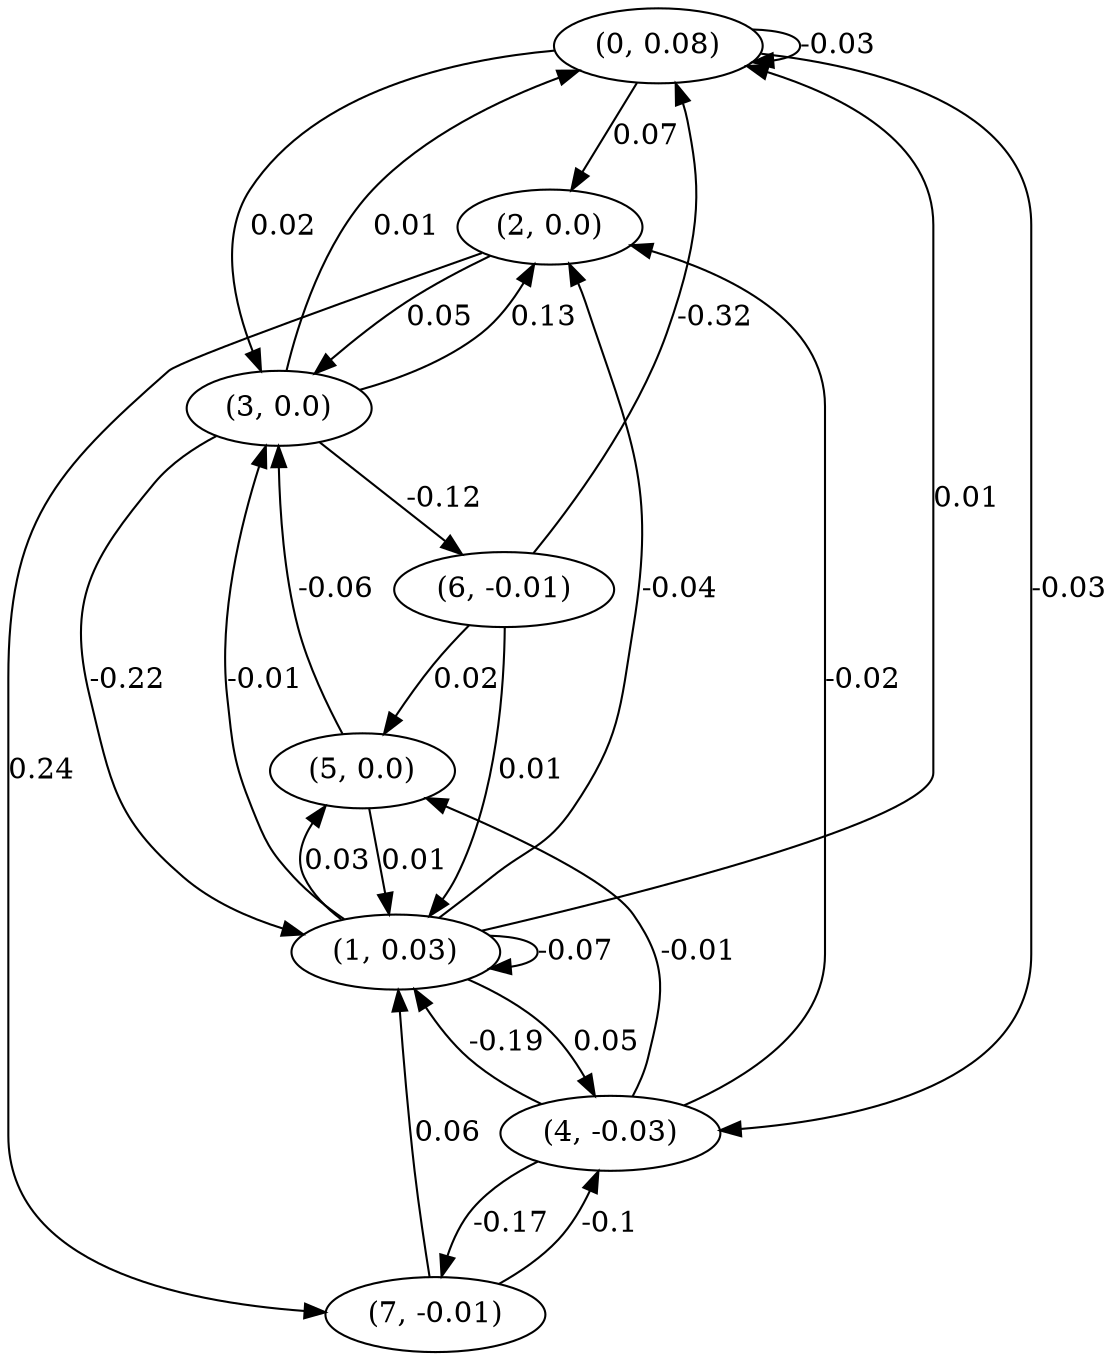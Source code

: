 digraph {
    0 [ label = "(0, 0.08)" ]
    1 [ label = "(1, 0.03)" ]
    2 [ label = "(2, 0.0)" ]
    3 [ label = "(3, 0.0)" ]
    4 [ label = "(4, -0.03)" ]
    5 [ label = "(5, 0.0)" ]
    6 [ label = "(6, -0.01)" ]
    7 [ label = "(7, -0.01)" ]
    0 -> 0 [ label = "-0.03" ]
    1 -> 1 [ label = "-0.07" ]
    1 -> 0 [ label = "0.01" ]
    3 -> 0 [ label = "0.01" ]
    6 -> 0 [ label = "-0.32" ]
    3 -> 1 [ label = "-0.22" ]
    4 -> 1 [ label = "-0.19" ]
    5 -> 1 [ label = "0.01" ]
    6 -> 1 [ label = "0.01" ]
    7 -> 1 [ label = "0.06" ]
    0 -> 2 [ label = "0.07" ]
    1 -> 2 [ label = "-0.04" ]
    3 -> 2 [ label = "0.13" ]
    4 -> 2 [ label = "-0.02" ]
    0 -> 3 [ label = "0.02" ]
    1 -> 3 [ label = "-0.01" ]
    2 -> 3 [ label = "0.05" ]
    5 -> 3 [ label = "-0.06" ]
    0 -> 4 [ label = "-0.03" ]
    1 -> 4 [ label = "0.05" ]
    7 -> 4 [ label = "-0.1" ]
    1 -> 5 [ label = "0.03" ]
    4 -> 5 [ label = "-0.01" ]
    6 -> 5 [ label = "0.02" ]
    3 -> 6 [ label = "-0.12" ]
    2 -> 7 [ label = "0.24" ]
    4 -> 7 [ label = "-0.17" ]
}

